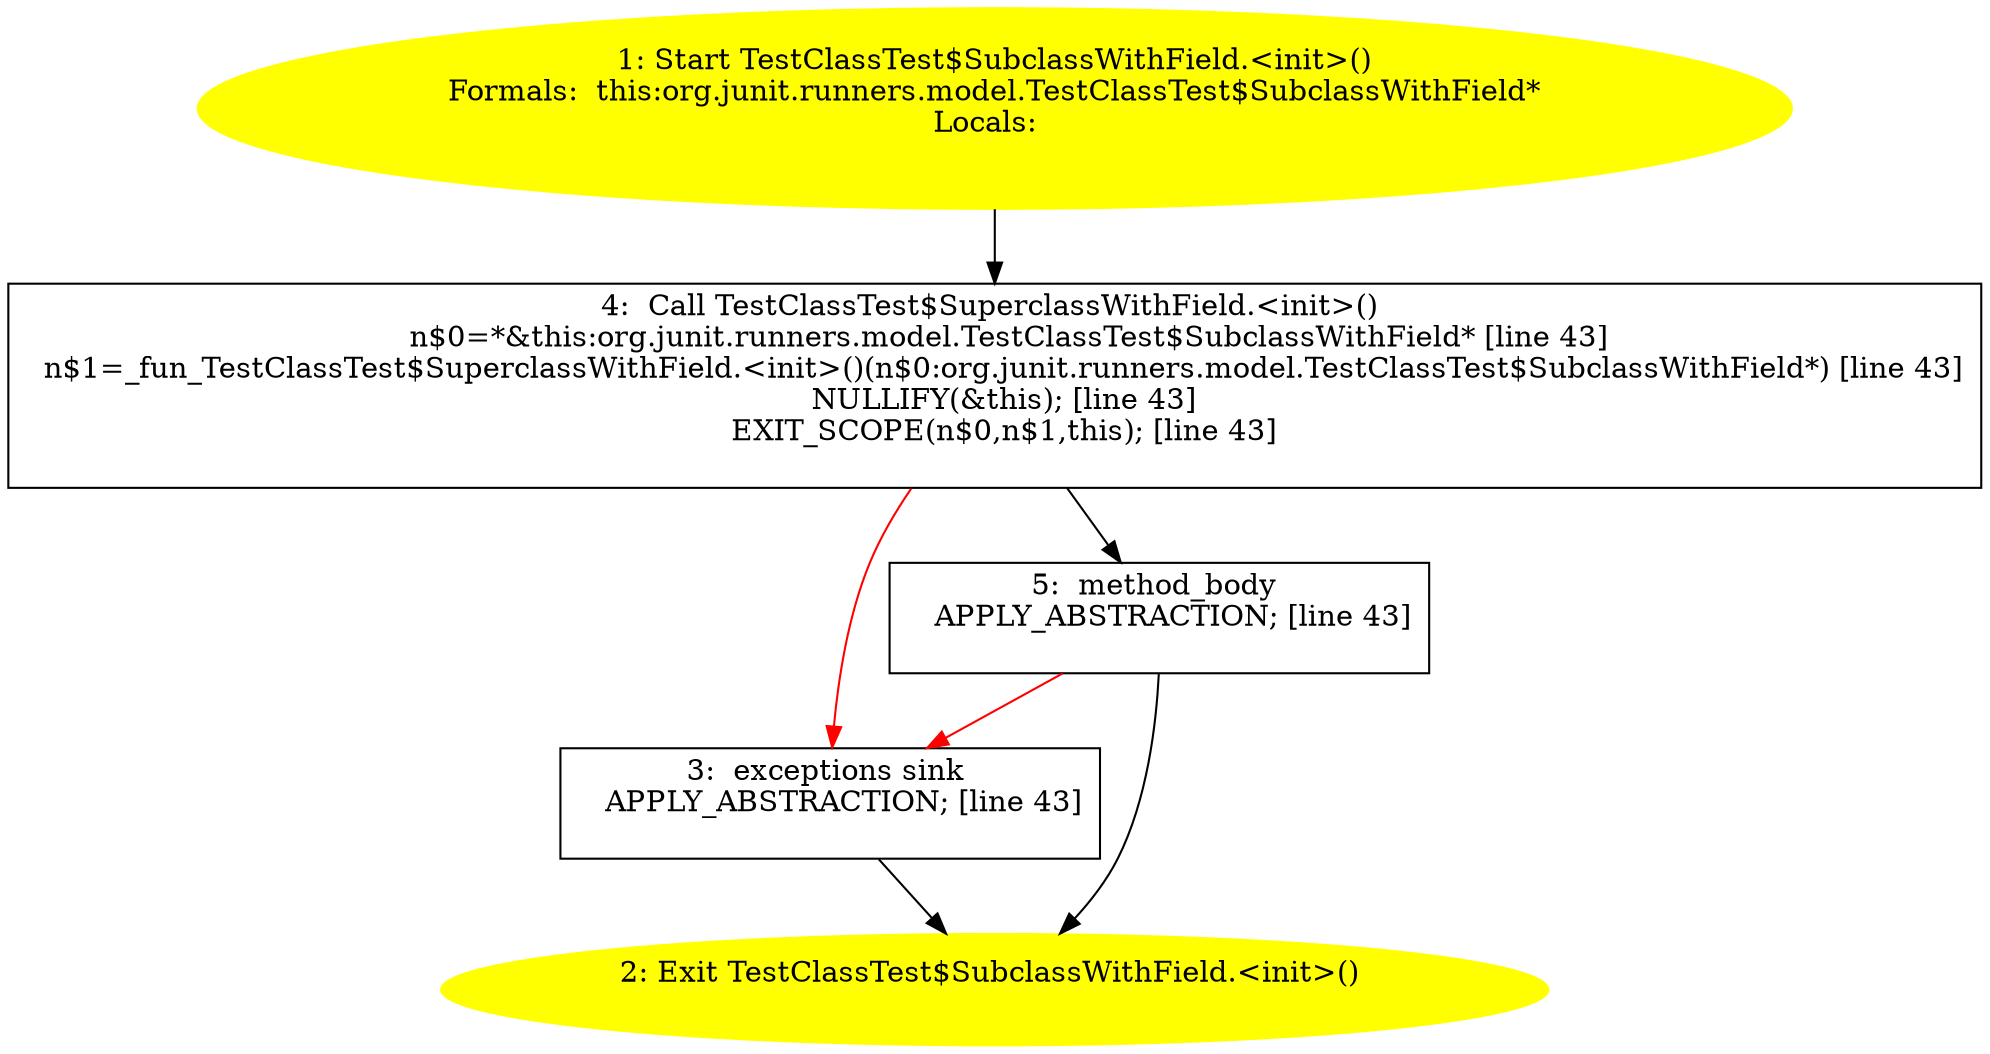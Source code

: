 /* @generated */
digraph cfg {
"org.junit.runners.model.TestClassTest$SubclassWithField.<init>().274e2f573d9d6dc129905ae237b04aa8_1" [label="1: Start TestClassTest$SubclassWithField.<init>()\nFormals:  this:org.junit.runners.model.TestClassTest$SubclassWithField*\nLocals:  \n  " color=yellow style=filled]
	

	 "org.junit.runners.model.TestClassTest$SubclassWithField.<init>().274e2f573d9d6dc129905ae237b04aa8_1" -> "org.junit.runners.model.TestClassTest$SubclassWithField.<init>().274e2f573d9d6dc129905ae237b04aa8_4" ;
"org.junit.runners.model.TestClassTest$SubclassWithField.<init>().274e2f573d9d6dc129905ae237b04aa8_2" [label="2: Exit TestClassTest$SubclassWithField.<init>() \n  " color=yellow style=filled]
	

"org.junit.runners.model.TestClassTest$SubclassWithField.<init>().274e2f573d9d6dc129905ae237b04aa8_3" [label="3:  exceptions sink \n   APPLY_ABSTRACTION; [line 43]\n " shape="box"]
	

	 "org.junit.runners.model.TestClassTest$SubclassWithField.<init>().274e2f573d9d6dc129905ae237b04aa8_3" -> "org.junit.runners.model.TestClassTest$SubclassWithField.<init>().274e2f573d9d6dc129905ae237b04aa8_2" ;
"org.junit.runners.model.TestClassTest$SubclassWithField.<init>().274e2f573d9d6dc129905ae237b04aa8_4" [label="4:  Call TestClassTest$SuperclassWithField.<init>() \n   n$0=*&this:org.junit.runners.model.TestClassTest$SubclassWithField* [line 43]\n  n$1=_fun_TestClassTest$SuperclassWithField.<init>()(n$0:org.junit.runners.model.TestClassTest$SubclassWithField*) [line 43]\n  NULLIFY(&this); [line 43]\n  EXIT_SCOPE(n$0,n$1,this); [line 43]\n " shape="box"]
	

	 "org.junit.runners.model.TestClassTest$SubclassWithField.<init>().274e2f573d9d6dc129905ae237b04aa8_4" -> "org.junit.runners.model.TestClassTest$SubclassWithField.<init>().274e2f573d9d6dc129905ae237b04aa8_5" ;
	 "org.junit.runners.model.TestClassTest$SubclassWithField.<init>().274e2f573d9d6dc129905ae237b04aa8_4" -> "org.junit.runners.model.TestClassTest$SubclassWithField.<init>().274e2f573d9d6dc129905ae237b04aa8_3" [color="red" ];
"org.junit.runners.model.TestClassTest$SubclassWithField.<init>().274e2f573d9d6dc129905ae237b04aa8_5" [label="5:  method_body \n   APPLY_ABSTRACTION; [line 43]\n " shape="box"]
	

	 "org.junit.runners.model.TestClassTest$SubclassWithField.<init>().274e2f573d9d6dc129905ae237b04aa8_5" -> "org.junit.runners.model.TestClassTest$SubclassWithField.<init>().274e2f573d9d6dc129905ae237b04aa8_2" ;
	 "org.junit.runners.model.TestClassTest$SubclassWithField.<init>().274e2f573d9d6dc129905ae237b04aa8_5" -> "org.junit.runners.model.TestClassTest$SubclassWithField.<init>().274e2f573d9d6dc129905ae237b04aa8_3" [color="red" ];
}
